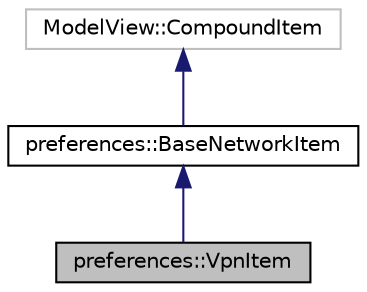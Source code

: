 digraph "preferences::VpnItem"
{
 // LATEX_PDF_SIZE
  edge [fontname="Helvetica",fontsize="10",labelfontname="Helvetica",labelfontsize="10"];
  node [fontname="Helvetica",fontsize="10",shape=record];
  Node1 [label="preferences::VpnItem",height=0.2,width=0.4,color="black", fillcolor="grey75", style="filled", fontcolor="black",tooltip="Drives item representation for editor."];
  Node2 -> Node1 [dir="back",color="midnightblue",fontsize="10",style="solid",fontname="Helvetica"];
  Node2 [label="preferences::BaseNetworkItem",height=0.2,width=0.4,color="black", fillcolor="white", style="filled",URL="$classpreferences_1_1_base_network_item.html",tooltip="Drives item representation for editor."];
  Node3 -> Node2 [dir="back",color="midnightblue",fontsize="10",style="solid",fontname="Helvetica"];
  Node3 [label="ModelView::CompoundItem",height=0.2,width=0.4,color="grey75", fillcolor="white", style="filled",tooltip=" "];
}
